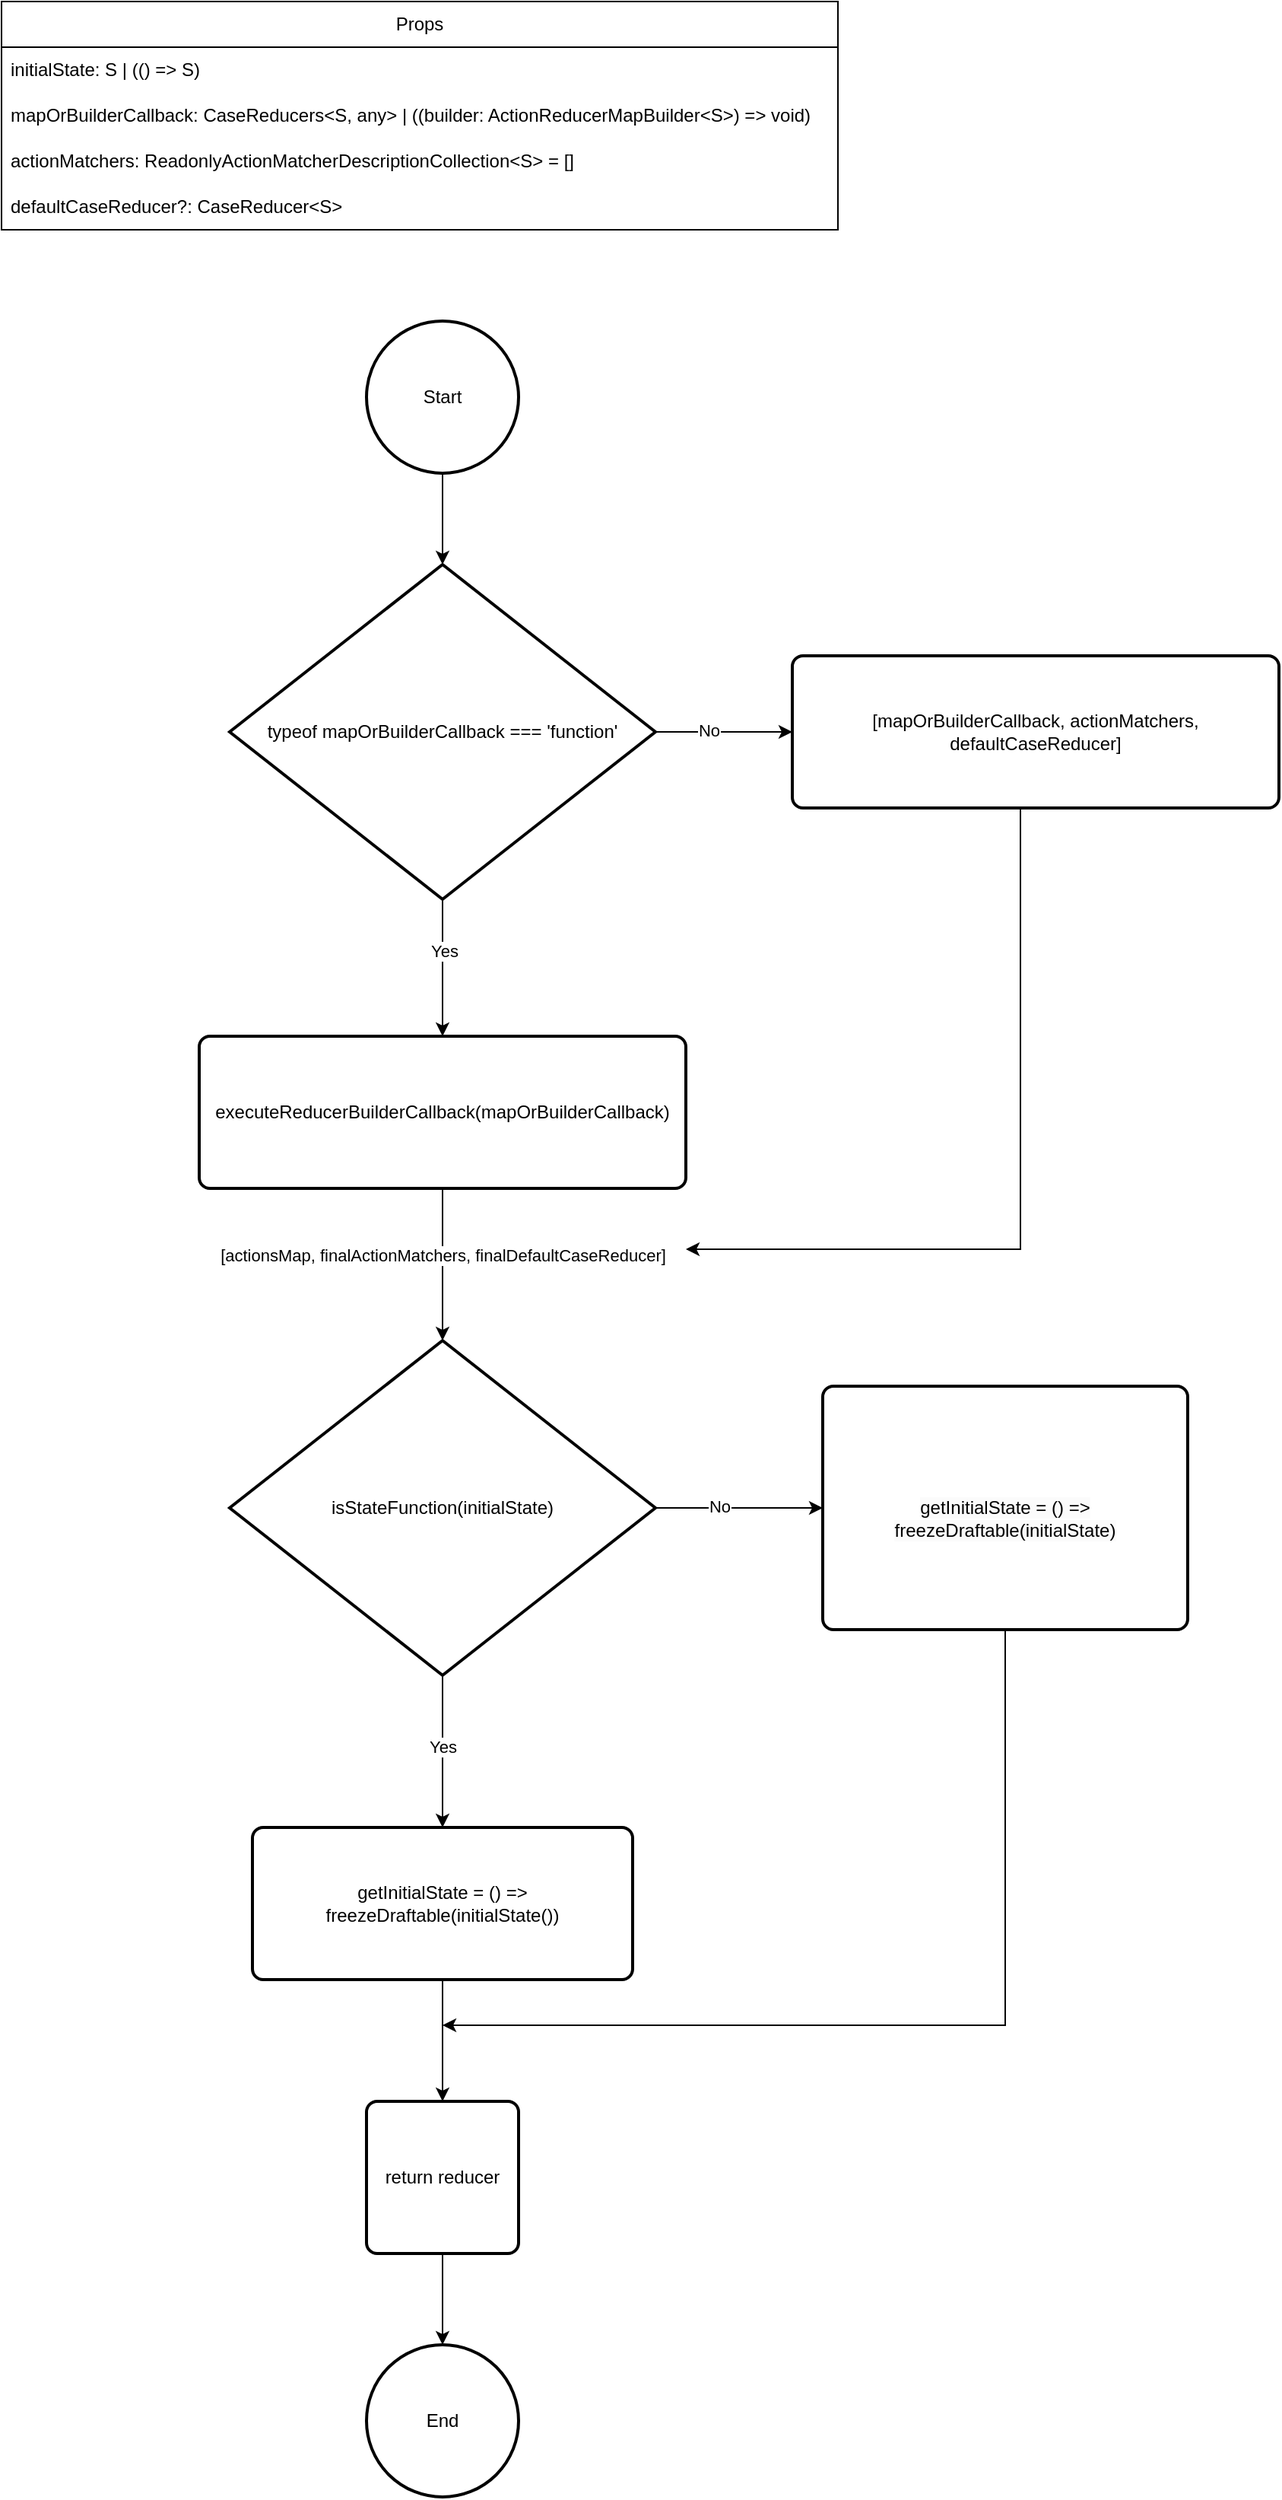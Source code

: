 <mxfile version="20.8.17" type="github">
  <diagram name="第 1 页" id="JsC-sPZwaS2pL8XHtRWc">
    <mxGraphModel dx="792" dy="1154" grid="1" gridSize="10" guides="1" tooltips="1" connect="1" arrows="1" fold="1" page="1" pageScale="1" pageWidth="827" pageHeight="1169" math="0" shadow="0">
      <root>
        <mxCell id="0" />
        <mxCell id="1" parent="0" />
        <mxCell id="ErUn-88AJgNuBOqfLNrV-1" value="Start" style="strokeWidth=2;html=1;shape=mxgraph.flowchart.start_2;whiteSpace=wrap;" vertex="1" parent="1">
          <mxGeometry x="350" y="270" width="100" height="100" as="geometry" />
        </mxCell>
        <mxCell id="ErUn-88AJgNuBOqfLNrV-9" style="edgeStyle=orthogonalEdgeStyle;rounded=0;orthogonalLoop=1;jettySize=auto;html=1;entryX=0.5;entryY=0;entryDx=0;entryDy=0;entryPerimeter=0;exitX=0.5;exitY=1;exitDx=0;exitDy=0;exitPerimeter=0;" edge="1" parent="1" source="ErUn-88AJgNuBOqfLNrV-1" target="ErUn-88AJgNuBOqfLNrV-8">
          <mxGeometry relative="1" as="geometry">
            <mxPoint x="400" y="340" as="sourcePoint" />
          </mxGeometry>
        </mxCell>
        <mxCell id="ErUn-88AJgNuBOqfLNrV-3" value="Props" style="swimlane;fontStyle=0;childLayout=stackLayout;horizontal=1;startSize=30;horizontalStack=0;resizeParent=1;resizeParentMax=0;resizeLast=0;collapsible=1;marginBottom=0;whiteSpace=wrap;html=1;" vertex="1" parent="1">
          <mxGeometry x="110" y="60" width="550" height="150" as="geometry" />
        </mxCell>
        <mxCell id="ErUn-88AJgNuBOqfLNrV-4" value="initialState: S | (() =&amp;gt; S)" style="text;strokeColor=none;fillColor=none;align=left;verticalAlign=middle;spacingLeft=4;spacingRight=4;overflow=hidden;points=[[0,0.5],[1,0.5]];portConstraint=eastwest;rotatable=0;whiteSpace=wrap;html=1;" vertex="1" parent="ErUn-88AJgNuBOqfLNrV-3">
          <mxGeometry y="30" width="550" height="30" as="geometry" />
        </mxCell>
        <mxCell id="ErUn-88AJgNuBOqfLNrV-5" value="mapOrBuilderCallback: CaseReducers&amp;lt;S, any&amp;gt; | ((builder: ActionReducerMapBuilder&amp;lt;S&amp;gt;) =&amp;gt; void)" style="text;strokeColor=none;fillColor=none;align=left;verticalAlign=middle;spacingLeft=4;spacingRight=4;overflow=hidden;points=[[0,0.5],[1,0.5]];portConstraint=eastwest;rotatable=0;whiteSpace=wrap;html=1;" vertex="1" parent="ErUn-88AJgNuBOqfLNrV-3">
          <mxGeometry y="60" width="550" height="30" as="geometry" />
        </mxCell>
        <mxCell id="ErUn-88AJgNuBOqfLNrV-6" value="actionMatchers: ReadonlyActionMatcherDescriptionCollection&amp;lt;S&amp;gt; = []" style="text;strokeColor=none;fillColor=none;align=left;verticalAlign=middle;spacingLeft=4;spacingRight=4;overflow=hidden;points=[[0,0.5],[1,0.5]];portConstraint=eastwest;rotatable=0;whiteSpace=wrap;html=1;" vertex="1" parent="ErUn-88AJgNuBOqfLNrV-3">
          <mxGeometry y="90" width="550" height="30" as="geometry" />
        </mxCell>
        <mxCell id="ErUn-88AJgNuBOqfLNrV-7" value="defaultCaseReducer?: CaseReducer&amp;lt;S&amp;gt;" style="text;strokeColor=none;fillColor=none;align=left;verticalAlign=middle;spacingLeft=4;spacingRight=4;overflow=hidden;points=[[0,0.5],[1,0.5]];portConstraint=eastwest;rotatable=0;whiteSpace=wrap;html=1;" vertex="1" parent="ErUn-88AJgNuBOqfLNrV-3">
          <mxGeometry y="120" width="550" height="30" as="geometry" />
        </mxCell>
        <mxCell id="ErUn-88AJgNuBOqfLNrV-11" style="edgeStyle=orthogonalEdgeStyle;rounded=0;orthogonalLoop=1;jettySize=auto;html=1;" edge="1" parent="1" source="ErUn-88AJgNuBOqfLNrV-8" target="ErUn-88AJgNuBOqfLNrV-10">
          <mxGeometry relative="1" as="geometry" />
        </mxCell>
        <mxCell id="ErUn-88AJgNuBOqfLNrV-12" value="Yes" style="edgeLabel;html=1;align=center;verticalAlign=middle;resizable=0;points=[];" vertex="1" connectable="0" parent="ErUn-88AJgNuBOqfLNrV-11">
          <mxGeometry x="-0.252" y="1" relative="1" as="geometry">
            <mxPoint as="offset" />
          </mxGeometry>
        </mxCell>
        <mxCell id="ErUn-88AJgNuBOqfLNrV-30" style="edgeStyle=orthogonalEdgeStyle;rounded=0;orthogonalLoop=1;jettySize=auto;html=1;" edge="1" parent="1" source="ErUn-88AJgNuBOqfLNrV-8" target="ErUn-88AJgNuBOqfLNrV-29">
          <mxGeometry relative="1" as="geometry" />
        </mxCell>
        <mxCell id="ErUn-88AJgNuBOqfLNrV-31" value="No" style="edgeLabel;html=1;align=center;verticalAlign=middle;resizable=0;points=[];" vertex="1" connectable="0" parent="ErUn-88AJgNuBOqfLNrV-30">
          <mxGeometry x="-0.23" y="1" relative="1" as="geometry">
            <mxPoint as="offset" />
          </mxGeometry>
        </mxCell>
        <mxCell id="ErUn-88AJgNuBOqfLNrV-8" value="typeof mapOrBuilderCallback === &#39;function&#39;" style="strokeWidth=2;html=1;shape=mxgraph.flowchart.decision;whiteSpace=wrap;" vertex="1" parent="1">
          <mxGeometry x="260" y="430" width="280" height="220" as="geometry" />
        </mxCell>
        <mxCell id="ErUn-88AJgNuBOqfLNrV-14" style="edgeStyle=orthogonalEdgeStyle;rounded=0;orthogonalLoop=1;jettySize=auto;html=1;entryX=0.5;entryY=0;entryDx=0;entryDy=0;entryPerimeter=0;" edge="1" parent="1" source="ErUn-88AJgNuBOqfLNrV-10" target="ErUn-88AJgNuBOqfLNrV-16">
          <mxGeometry relative="1" as="geometry">
            <mxPoint x="400" y="930" as="targetPoint" />
          </mxGeometry>
        </mxCell>
        <mxCell id="ErUn-88AJgNuBOqfLNrV-15" value="[actionsMap, finalActionMatchers, finalDefaultCaseReducer]" style="edgeLabel;html=1;align=center;verticalAlign=middle;resizable=0;points=[];" vertex="1" connectable="0" parent="ErUn-88AJgNuBOqfLNrV-14">
          <mxGeometry x="-0.267" y="1" relative="1" as="geometry">
            <mxPoint x="-1" y="7" as="offset" />
          </mxGeometry>
        </mxCell>
        <mxCell id="ErUn-88AJgNuBOqfLNrV-10" value="executeReducerBuilderCallback(mapOrBuilderCallback)" style="rounded=1;whiteSpace=wrap;html=1;absoluteArcSize=1;arcSize=14;strokeWidth=2;" vertex="1" parent="1">
          <mxGeometry x="240" y="740" width="320" height="100" as="geometry" />
        </mxCell>
        <mxCell id="ErUn-88AJgNuBOqfLNrV-17" style="edgeStyle=orthogonalEdgeStyle;rounded=0;orthogonalLoop=1;jettySize=auto;html=1;" edge="1" parent="1" source="ErUn-88AJgNuBOqfLNrV-16" target="ErUn-88AJgNuBOqfLNrV-18">
          <mxGeometry relative="1" as="geometry">
            <mxPoint x="400" y="1220" as="targetPoint" />
          </mxGeometry>
        </mxCell>
        <mxCell id="ErUn-88AJgNuBOqfLNrV-19" value="Yes" style="edgeLabel;html=1;align=center;verticalAlign=middle;resizable=0;points=[];" vertex="1" connectable="0" parent="ErUn-88AJgNuBOqfLNrV-17">
          <mxGeometry x="-0.258" y="3" relative="1" as="geometry">
            <mxPoint x="-3" y="10" as="offset" />
          </mxGeometry>
        </mxCell>
        <mxCell id="ErUn-88AJgNuBOqfLNrV-20" style="edgeStyle=orthogonalEdgeStyle;rounded=0;orthogonalLoop=1;jettySize=auto;html=1;" edge="1" parent="1" source="ErUn-88AJgNuBOqfLNrV-16" target="ErUn-88AJgNuBOqfLNrV-21">
          <mxGeometry relative="1" as="geometry">
            <mxPoint x="620" y="1050" as="targetPoint" />
          </mxGeometry>
        </mxCell>
        <mxCell id="ErUn-88AJgNuBOqfLNrV-22" value="No" style="edgeLabel;html=1;align=center;verticalAlign=middle;resizable=0;points=[];" vertex="1" connectable="0" parent="ErUn-88AJgNuBOqfLNrV-20">
          <mxGeometry x="-0.248" y="1" relative="1" as="geometry">
            <mxPoint as="offset" />
          </mxGeometry>
        </mxCell>
        <mxCell id="ErUn-88AJgNuBOqfLNrV-16" value="isStateFunction(initialState)" style="strokeWidth=2;html=1;shape=mxgraph.flowchart.decision;whiteSpace=wrap;" vertex="1" parent="1">
          <mxGeometry x="260" y="940" width="280" height="220" as="geometry" />
        </mxCell>
        <mxCell id="ErUn-88AJgNuBOqfLNrV-23" style="edgeStyle=orthogonalEdgeStyle;rounded=0;orthogonalLoop=1;jettySize=auto;html=1;" edge="1" parent="1" source="ErUn-88AJgNuBOqfLNrV-18" target="ErUn-88AJgNuBOqfLNrV-26">
          <mxGeometry relative="1" as="geometry">
            <mxPoint x="400" y="1490" as="targetPoint" />
          </mxGeometry>
        </mxCell>
        <mxCell id="ErUn-88AJgNuBOqfLNrV-18" value="getInitialState = () =&amp;gt; freezeDraftable(initialState())" style="rounded=1;whiteSpace=wrap;html=1;absoluteArcSize=1;arcSize=14;strokeWidth=2;" vertex="1" parent="1">
          <mxGeometry x="275" y="1260" width="250" height="100" as="geometry" />
        </mxCell>
        <mxCell id="ErUn-88AJgNuBOqfLNrV-25" style="edgeStyle=orthogonalEdgeStyle;rounded=0;orthogonalLoop=1;jettySize=auto;html=1;" edge="1" parent="1" source="ErUn-88AJgNuBOqfLNrV-21">
          <mxGeometry relative="1" as="geometry">
            <mxPoint x="400" y="1390" as="targetPoint" />
            <Array as="points">
              <mxPoint x="770" y="1390" />
            </Array>
          </mxGeometry>
        </mxCell>
        <mxCell id="ErUn-88AJgNuBOqfLNrV-21" value="&lt;br&gt;&lt;span style=&quot;color: rgb(0, 0, 0); font-family: Helvetica; font-size: 12px; font-style: normal; font-variant-ligatures: normal; font-variant-caps: normal; font-weight: 400; letter-spacing: normal; orphans: 2; text-align: center; text-indent: 0px; text-transform: none; widows: 2; word-spacing: 0px; -webkit-text-stroke-width: 0px; background-color: rgb(251, 251, 251); text-decoration-thickness: initial; text-decoration-style: initial; text-decoration-color: initial; float: none; display: inline !important;&quot;&gt;getInitialState = () =&amp;gt; freezeDraftable(initialState)&lt;/span&gt;" style="rounded=1;whiteSpace=wrap;html=1;absoluteArcSize=1;arcSize=14;strokeWidth=2;" vertex="1" parent="1">
          <mxGeometry x="650" y="970" width="240" height="160" as="geometry" />
        </mxCell>
        <mxCell id="ErUn-88AJgNuBOqfLNrV-28" style="edgeStyle=orthogonalEdgeStyle;rounded=0;orthogonalLoop=1;jettySize=auto;html=1;entryX=0.5;entryY=0;entryDx=0;entryDy=0;entryPerimeter=0;" edge="1" parent="1" source="ErUn-88AJgNuBOqfLNrV-26" target="ErUn-88AJgNuBOqfLNrV-27">
          <mxGeometry relative="1" as="geometry" />
        </mxCell>
        <mxCell id="ErUn-88AJgNuBOqfLNrV-26" value="return reducer" style="rounded=1;whiteSpace=wrap;html=1;absoluteArcSize=1;arcSize=14;strokeWidth=2;" vertex="1" parent="1">
          <mxGeometry x="350" y="1440" width="100" height="100" as="geometry" />
        </mxCell>
        <mxCell id="ErUn-88AJgNuBOqfLNrV-27" value="End" style="strokeWidth=2;html=1;shape=mxgraph.flowchart.start_2;whiteSpace=wrap;" vertex="1" parent="1">
          <mxGeometry x="350" y="1600" width="100" height="100" as="geometry" />
        </mxCell>
        <mxCell id="ErUn-88AJgNuBOqfLNrV-32" style="edgeStyle=orthogonalEdgeStyle;rounded=0;orthogonalLoop=1;jettySize=auto;html=1;" edge="1" parent="1" source="ErUn-88AJgNuBOqfLNrV-29">
          <mxGeometry relative="1" as="geometry">
            <mxPoint x="560" y="880" as="targetPoint" />
            <Array as="points">
              <mxPoint x="780" y="880" />
            </Array>
          </mxGeometry>
        </mxCell>
        <mxCell id="ErUn-88AJgNuBOqfLNrV-29" value="[mapOrBuilderCallback, actionMatchers, defaultCaseReducer]" style="rounded=1;whiteSpace=wrap;html=1;absoluteArcSize=1;arcSize=14;strokeWidth=2;" vertex="1" parent="1">
          <mxGeometry x="630" y="490" width="320" height="100" as="geometry" />
        </mxCell>
      </root>
    </mxGraphModel>
  </diagram>
</mxfile>
